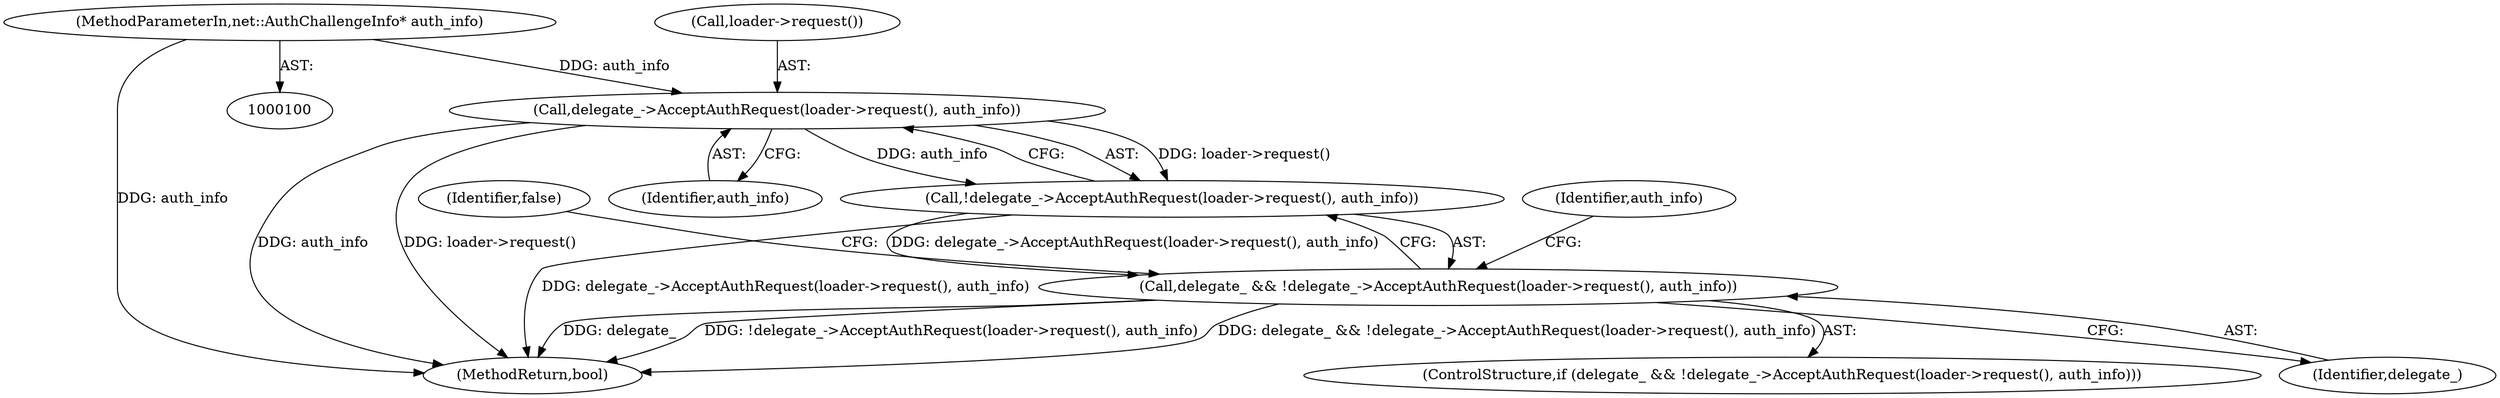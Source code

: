 digraph "0_Chrome_28aaa72a03df96fa1934876b0efbbc7e6b4b38af@pointer" {
"1000108" [label="(Call,delegate_->AcceptAuthRequest(loader->request(), auth_info))"];
"1000102" [label="(MethodParameterIn,net::AuthChallengeInfo* auth_info)"];
"1000107" [label="(Call,!delegate_->AcceptAuthRequest(loader->request(), auth_info))"];
"1000105" [label="(Call,delegate_ && !delegate_->AcceptAuthRequest(loader->request(), auth_info))"];
"1000109" [label="(Call,loader->request())"];
"1000136" [label="(MethodReturn,bool)"];
"1000102" [label="(MethodParameterIn,net::AuthChallengeInfo* auth_info)"];
"1000108" [label="(Call,delegate_->AcceptAuthRequest(loader->request(), auth_info))"];
"1000116" [label="(Identifier,auth_info)"];
"1000104" [label="(ControlStructure,if (delegate_ && !delegate_->AcceptAuthRequest(loader->request(), auth_info)))"];
"1000112" [label="(Identifier,false)"];
"1000105" [label="(Call,delegate_ && !delegate_->AcceptAuthRequest(loader->request(), auth_info))"];
"1000106" [label="(Identifier,delegate_)"];
"1000107" [label="(Call,!delegate_->AcceptAuthRequest(loader->request(), auth_info))"];
"1000110" [label="(Identifier,auth_info)"];
"1000108" -> "1000107"  [label="AST: "];
"1000108" -> "1000110"  [label="CFG: "];
"1000109" -> "1000108"  [label="AST: "];
"1000110" -> "1000108"  [label="AST: "];
"1000107" -> "1000108"  [label="CFG: "];
"1000108" -> "1000136"  [label="DDG: auth_info"];
"1000108" -> "1000136"  [label="DDG: loader->request()"];
"1000108" -> "1000107"  [label="DDG: loader->request()"];
"1000108" -> "1000107"  [label="DDG: auth_info"];
"1000102" -> "1000108"  [label="DDG: auth_info"];
"1000102" -> "1000100"  [label="AST: "];
"1000102" -> "1000136"  [label="DDG: auth_info"];
"1000107" -> "1000105"  [label="AST: "];
"1000105" -> "1000107"  [label="CFG: "];
"1000107" -> "1000136"  [label="DDG: delegate_->AcceptAuthRequest(loader->request(), auth_info)"];
"1000107" -> "1000105"  [label="DDG: delegate_->AcceptAuthRequest(loader->request(), auth_info)"];
"1000105" -> "1000104"  [label="AST: "];
"1000105" -> "1000106"  [label="CFG: "];
"1000106" -> "1000105"  [label="AST: "];
"1000112" -> "1000105"  [label="CFG: "];
"1000116" -> "1000105"  [label="CFG: "];
"1000105" -> "1000136"  [label="DDG: !delegate_->AcceptAuthRequest(loader->request(), auth_info)"];
"1000105" -> "1000136"  [label="DDG: delegate_ && !delegate_->AcceptAuthRequest(loader->request(), auth_info)"];
"1000105" -> "1000136"  [label="DDG: delegate_"];
}
